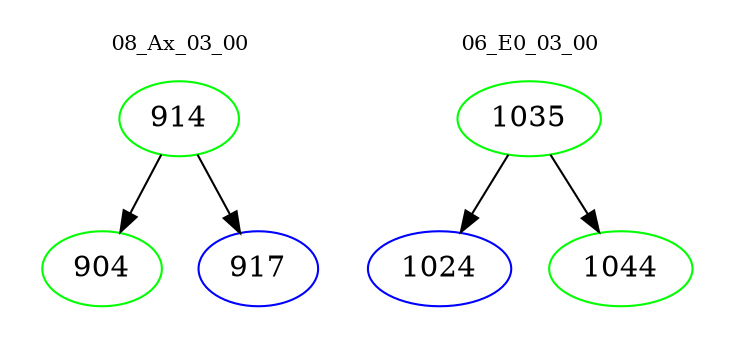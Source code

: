 digraph{
subgraph cluster_0 {
color = white
label = "08_Ax_03_00";
fontsize=10;
T0_914 [label="914", color="green"]
T0_914 -> T0_904 [color="black"]
T0_904 [label="904", color="green"]
T0_914 -> T0_917 [color="black"]
T0_917 [label="917", color="blue"]
}
subgraph cluster_1 {
color = white
label = "06_E0_03_00";
fontsize=10;
T1_1035 [label="1035", color="green"]
T1_1035 -> T1_1024 [color="black"]
T1_1024 [label="1024", color="blue"]
T1_1035 -> T1_1044 [color="black"]
T1_1044 [label="1044", color="green"]
}
}
